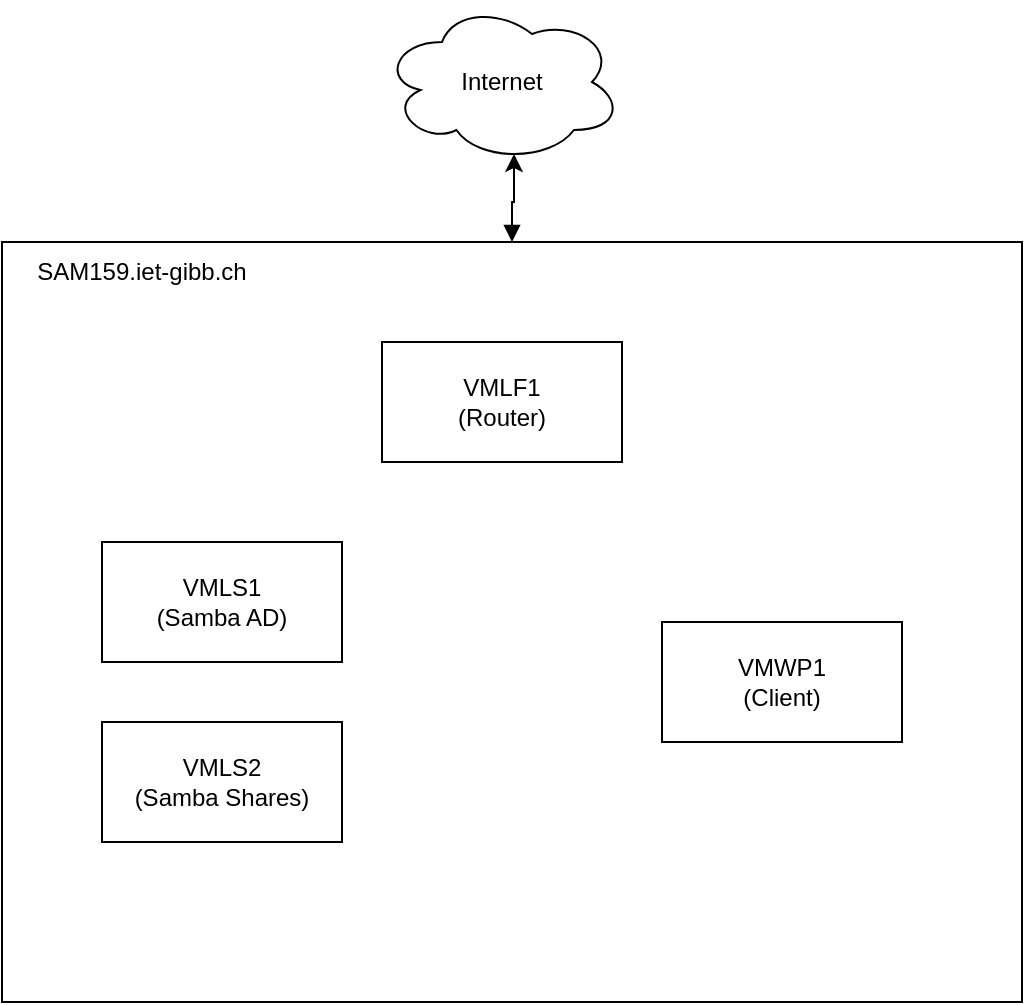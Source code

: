 <mxfile version="20.8.6" type="github">
  <diagram id="58D5AOafcy1_hrWV-0iV" name="Seite-1">
    <mxGraphModel dx="683" dy="375" grid="1" gridSize="10" guides="1" tooltips="1" connect="1" arrows="1" fold="1" page="1" pageScale="1" pageWidth="827" pageHeight="1169" math="0" shadow="0">
      <root>
        <mxCell id="0" />
        <mxCell id="1" parent="0" />
        <mxCell id="SmPyQhIkt906FPV42rZm-10" style="edgeStyle=orthogonalEdgeStyle;rounded=0;orthogonalLoop=1;jettySize=auto;html=1;exitX=0.5;exitY=0;exitDx=0;exitDy=0;entryX=0.55;entryY=0.95;entryDx=0;entryDy=0;entryPerimeter=0;startArrow=block;startFill=1;" edge="1" parent="1" source="SmPyQhIkt906FPV42rZm-7" target="SmPyQhIkt906FPV42rZm-6">
          <mxGeometry relative="1" as="geometry" />
        </mxCell>
        <mxCell id="SmPyQhIkt906FPV42rZm-7" value="" style="rounded=0;whiteSpace=wrap;html=1;" vertex="1" parent="1">
          <mxGeometry x="110" y="130" width="510" height="380" as="geometry" />
        </mxCell>
        <mxCell id="SmPyQhIkt906FPV42rZm-2" value="VMLS1&lt;br&gt;(Samba AD)" style="rounded=0;whiteSpace=wrap;html=1;" vertex="1" parent="1">
          <mxGeometry x="160" y="280" width="120" height="60" as="geometry" />
        </mxCell>
        <mxCell id="SmPyQhIkt906FPV42rZm-3" value="VMWP1&lt;br&gt;(Client)" style="rounded=0;whiteSpace=wrap;html=1;" vertex="1" parent="1">
          <mxGeometry x="440" y="320" width="120" height="60" as="geometry" />
        </mxCell>
        <mxCell id="SmPyQhIkt906FPV42rZm-4" value="VMLF1&lt;br&gt;(Router)" style="rounded=0;whiteSpace=wrap;html=1;" vertex="1" parent="1">
          <mxGeometry x="300" y="180" width="120" height="60" as="geometry" />
        </mxCell>
        <mxCell id="SmPyQhIkt906FPV42rZm-5" value="VMLS2&lt;br&gt;(Samba Shares)" style="rounded=0;whiteSpace=wrap;html=1;" vertex="1" parent="1">
          <mxGeometry x="160" y="370" width="120" height="60" as="geometry" />
        </mxCell>
        <mxCell id="SmPyQhIkt906FPV42rZm-6" value="Internet" style="ellipse;shape=cloud;whiteSpace=wrap;html=1;" vertex="1" parent="1">
          <mxGeometry x="300" y="10" width="120" height="80" as="geometry" />
        </mxCell>
        <mxCell id="SmPyQhIkt906FPV42rZm-8" value="SAM159.iet-gibb.ch" style="text;html=1;strokeColor=none;fillColor=none;align=center;verticalAlign=middle;whiteSpace=wrap;rounded=0;" vertex="1" parent="1">
          <mxGeometry x="110" y="130" width="140" height="30" as="geometry" />
        </mxCell>
      </root>
    </mxGraphModel>
  </diagram>
</mxfile>

